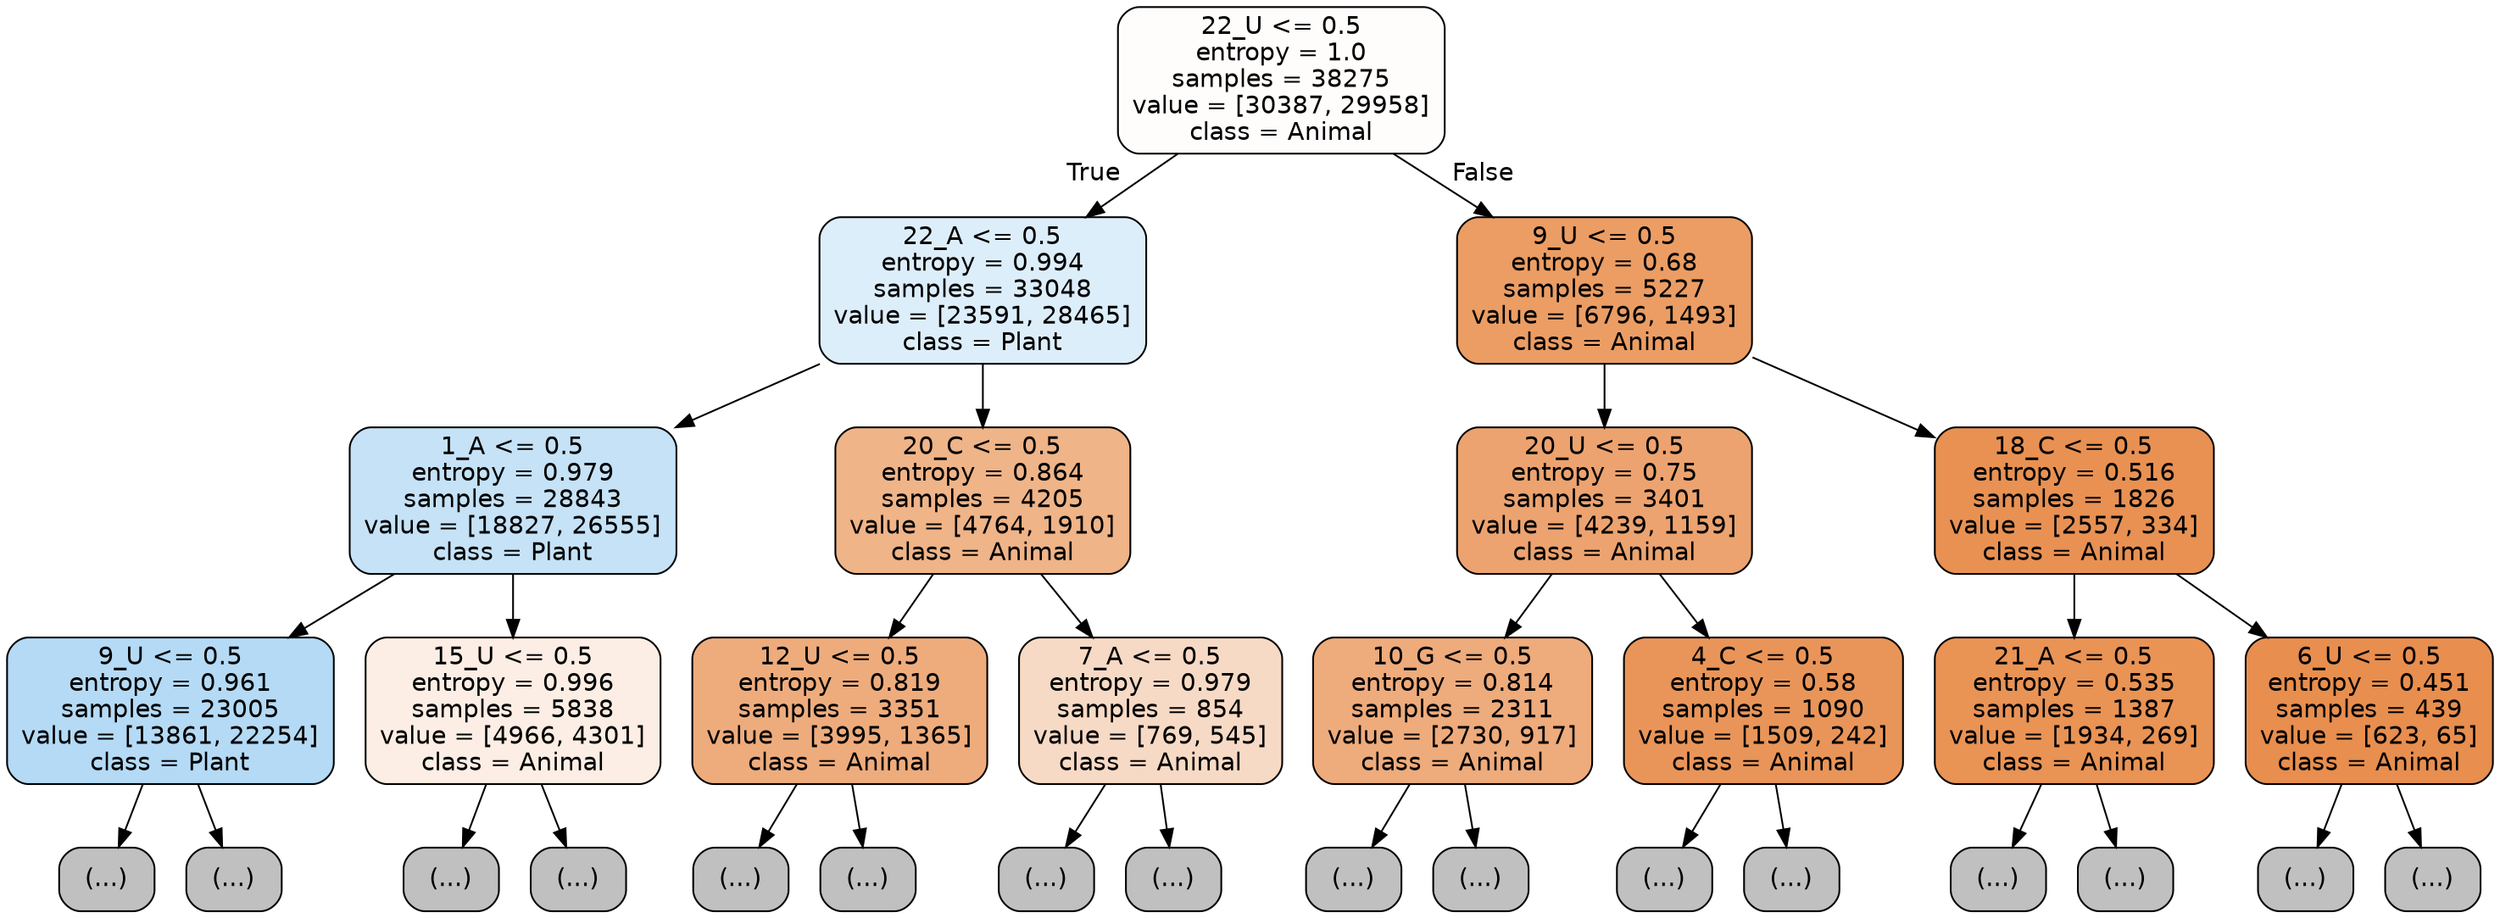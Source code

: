 digraph Tree {
node [shape=box, style="filled, rounded", color="black", fontname="helvetica"] ;
edge [fontname="helvetica"] ;
0 [label="22_U <= 0.5\nentropy = 1.0\nsamples = 38275\nvalue = [30387, 29958]\nclass = Animal", fillcolor="#fffdfc"] ;
1 [label="22_A <= 0.5\nentropy = 0.994\nsamples = 33048\nvalue = [23591, 28465]\nclass = Plant", fillcolor="#ddeefb"] ;
0 -> 1 [labeldistance=2.5, labelangle=45, headlabel="True"] ;
2 [label="1_A <= 0.5\nentropy = 0.979\nsamples = 28843\nvalue = [18827, 26555]\nclass = Plant", fillcolor="#c5e2f7"] ;
1 -> 2 ;
3 [label="9_U <= 0.5\nentropy = 0.961\nsamples = 23005\nvalue = [13861, 22254]\nclass = Plant", fillcolor="#b4daf5"] ;
2 -> 3 ;
4 [label="(...)", fillcolor="#C0C0C0"] ;
3 -> 4 ;
7033 [label="(...)", fillcolor="#C0C0C0"] ;
3 -> 7033 ;
9860 [label="15_U <= 0.5\nentropy = 0.996\nsamples = 5838\nvalue = [4966, 4301]\nclass = Animal", fillcolor="#fceee4"] ;
2 -> 9860 ;
9861 [label="(...)", fillcolor="#C0C0C0"] ;
9860 -> 9861 ;
12100 [label="(...)", fillcolor="#C0C0C0"] ;
9860 -> 12100 ;
12907 [label="20_C <= 0.5\nentropy = 0.864\nsamples = 4205\nvalue = [4764, 1910]\nclass = Animal", fillcolor="#efb488"] ;
1 -> 12907 ;
12908 [label="12_U <= 0.5\nentropy = 0.819\nsamples = 3351\nvalue = [3995, 1365]\nclass = Animal", fillcolor="#eeac7d"] ;
12907 -> 12908 ;
12909 [label="(...)", fillcolor="#C0C0C0"] ;
12908 -> 12909 ;
13976 [label="(...)", fillcolor="#C0C0C0"] ;
12908 -> 13976 ;
14369 [label="7_A <= 0.5\nentropy = 0.979\nsamples = 854\nvalue = [769, 545]\nclass = Animal", fillcolor="#f7dac5"] ;
12907 -> 14369 ;
14370 [label="(...)", fillcolor="#C0C0C0"] ;
14369 -> 14370 ;
14707 [label="(...)", fillcolor="#C0C0C0"] ;
14369 -> 14707 ;
14818 [label="9_U <= 0.5\nentropy = 0.68\nsamples = 5227\nvalue = [6796, 1493]\nclass = Animal", fillcolor="#eb9d64"] ;
0 -> 14818 [labeldistance=2.5, labelangle=-45, headlabel="False"] ;
14819 [label="20_U <= 0.5\nentropy = 0.75\nsamples = 3401\nvalue = [4239, 1159]\nclass = Animal", fillcolor="#eca36f"] ;
14818 -> 14819 ;
14820 [label="10_G <= 0.5\nentropy = 0.814\nsamples = 2311\nvalue = [2730, 917]\nclass = Animal", fillcolor="#eeab7c"] ;
14819 -> 14820 ;
14821 [label="(...)", fillcolor="#C0C0C0"] ;
14820 -> 14821 ;
15654 [label="(...)", fillcolor="#C0C0C0"] ;
14820 -> 15654 ;
15945 [label="4_C <= 0.5\nentropy = 0.58\nsamples = 1090\nvalue = [1509, 242]\nclass = Animal", fillcolor="#e99559"] ;
14819 -> 15945 ;
15946 [label="(...)", fillcolor="#C0C0C0"] ;
15945 -> 15946 ;
16195 [label="(...)", fillcolor="#C0C0C0"] ;
15945 -> 16195 ;
16288 [label="18_C <= 0.5\nentropy = 0.516\nsamples = 1826\nvalue = [2557, 334]\nclass = Animal", fillcolor="#e89153"] ;
14818 -> 16288 ;
16289 [label="21_A <= 0.5\nentropy = 0.535\nsamples = 1387\nvalue = [1934, 269]\nclass = Animal", fillcolor="#e99355"] ;
16288 -> 16289 ;
16290 [label="(...)", fillcolor="#C0C0C0"] ;
16289 -> 16290 ;
16641 [label="(...)", fillcolor="#C0C0C0"] ;
16289 -> 16641 ;
16710 [label="6_U <= 0.5\nentropy = 0.451\nsamples = 439\nvalue = [623, 65]\nclass = Animal", fillcolor="#e88e4e"] ;
16288 -> 16710 ;
16711 [label="(...)", fillcolor="#C0C0C0"] ;
16710 -> 16711 ;
16802 [label="(...)", fillcolor="#C0C0C0"] ;
16710 -> 16802 ;
}